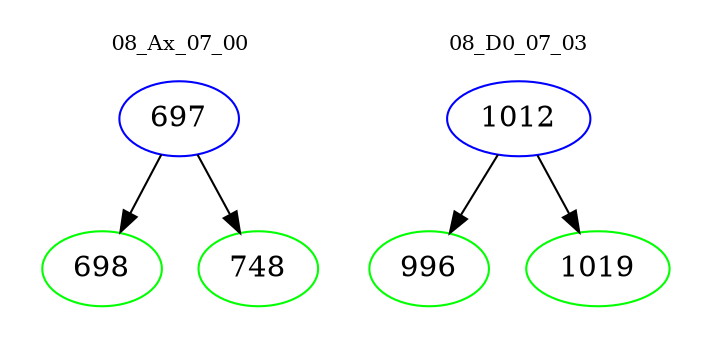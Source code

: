digraph{
subgraph cluster_0 {
color = white
label = "08_Ax_07_00";
fontsize=10;
T0_697 [label="697", color="blue"]
T0_697 -> T0_698 [color="black"]
T0_698 [label="698", color="green"]
T0_697 -> T0_748 [color="black"]
T0_748 [label="748", color="green"]
}
subgraph cluster_1 {
color = white
label = "08_D0_07_03";
fontsize=10;
T1_1012 [label="1012", color="blue"]
T1_1012 -> T1_996 [color="black"]
T1_996 [label="996", color="green"]
T1_1012 -> T1_1019 [color="black"]
T1_1019 [label="1019", color="green"]
}
}
